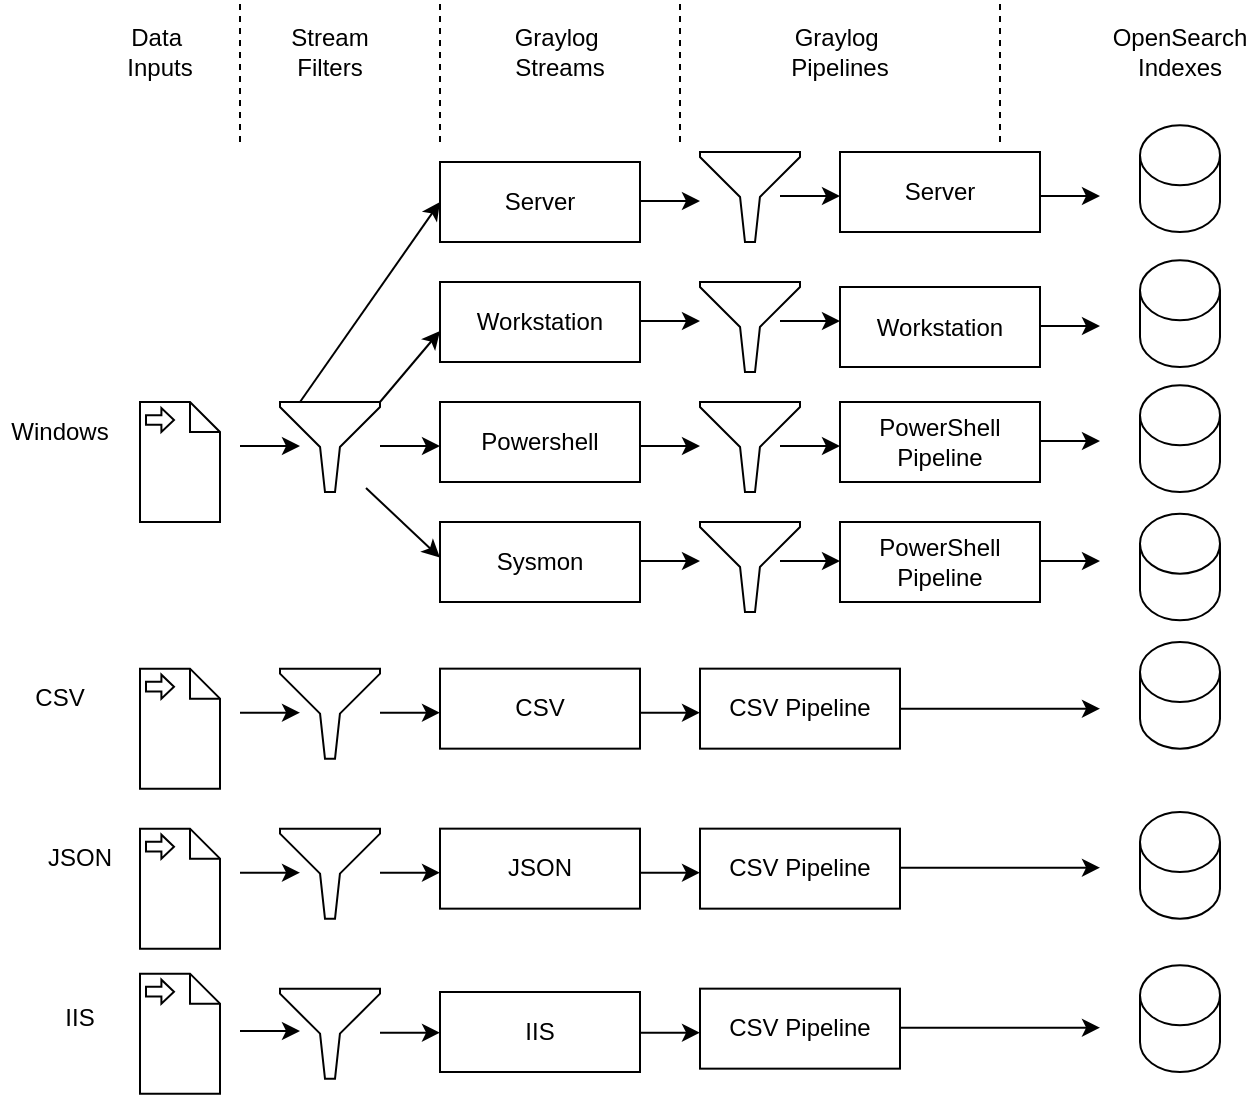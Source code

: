 <mxfile version="24.4.13" type="device">
  <diagram name="Page-1" id="p6KRbC_HjFGBbyENMxyc">
    <mxGraphModel dx="1434" dy="780" grid="1" gridSize="10" guides="1" tooltips="1" connect="1" arrows="1" fold="1" page="1" pageScale="1" pageWidth="827" pageHeight="1169" math="0" shadow="0">
      <root>
        <mxCell id="0" />
        <mxCell id="1" parent="0" />
        <mxCell id="Ccg2hkv3WtTaM1A1_1Fw-1" value="" style="shape=mxgraph.bpmn.data;labelPosition=center;verticalLabelPosition=bottom;align=center;verticalAlign=top;size=15;html=1;bpmnTransferType=input;" parent="1" vertex="1">
          <mxGeometry x="190" y="280" width="40" height="60" as="geometry" />
        </mxCell>
        <mxCell id="Ccg2hkv3WtTaM1A1_1Fw-2" value="Windows" style="text;html=1;align=center;verticalAlign=middle;whiteSpace=wrap;rounded=0;" parent="1" vertex="1">
          <mxGeometry x="120" y="280" width="60" height="30" as="geometry" />
        </mxCell>
        <mxCell id="Ccg2hkv3WtTaM1A1_1Fw-3" value="" style="shape=mxgraph.bpmn.data;labelPosition=center;verticalLabelPosition=bottom;align=center;verticalAlign=top;size=15;html=1;bpmnTransferType=input;" parent="1" vertex="1">
          <mxGeometry x="190" y="413.33" width="40" height="60" as="geometry" />
        </mxCell>
        <mxCell id="Ccg2hkv3WtTaM1A1_1Fw-4" value="" style="shape=mxgraph.bpmn.data;labelPosition=center;verticalLabelPosition=bottom;align=center;verticalAlign=top;size=15;html=1;bpmnTransferType=input;" parent="1" vertex="1">
          <mxGeometry x="190" y="493.33" width="40" height="60" as="geometry" />
        </mxCell>
        <mxCell id="Ccg2hkv3WtTaM1A1_1Fw-5" value="" style="shape=mxgraph.bpmn.data;labelPosition=center;verticalLabelPosition=bottom;align=center;verticalAlign=top;size=15;html=1;bpmnTransferType=input;" parent="1" vertex="1">
          <mxGeometry x="190" y="565.83" width="40" height="60" as="geometry" />
        </mxCell>
        <mxCell id="Ccg2hkv3WtTaM1A1_1Fw-6" value="CSV" style="text;html=1;align=center;verticalAlign=middle;whiteSpace=wrap;rounded=0;" parent="1" vertex="1">
          <mxGeometry x="120" y="413.33" width="60" height="30" as="geometry" />
        </mxCell>
        <mxCell id="Ccg2hkv3WtTaM1A1_1Fw-7" value="JSON" style="text;html=1;align=center;verticalAlign=middle;whiteSpace=wrap;rounded=0;" parent="1" vertex="1">
          <mxGeometry x="130" y="493.33" width="60" height="30" as="geometry" />
        </mxCell>
        <mxCell id="Ccg2hkv3WtTaM1A1_1Fw-8" value="IIS" style="text;html=1;align=center;verticalAlign=middle;whiteSpace=wrap;rounded=0;" parent="1" vertex="1">
          <mxGeometry x="130" y="573.33" width="60" height="30" as="geometry" />
        </mxCell>
        <mxCell id="Ccg2hkv3WtTaM1A1_1Fw-9" value="Data&amp;nbsp;&lt;div&gt;Inputs&lt;/div&gt;" style="text;html=1;align=center;verticalAlign=middle;whiteSpace=wrap;rounded=0;" parent="1" vertex="1">
          <mxGeometry x="170" y="90" width="60" height="30" as="geometry" />
        </mxCell>
        <mxCell id="Ccg2hkv3WtTaM1A1_1Fw-11" value="" style="shape=cylinder3;whiteSpace=wrap;html=1;boundedLbl=1;backgroundOutline=1;size=15;" parent="1" vertex="1">
          <mxGeometry x="690" y="400.0" width="40" height="53.33" as="geometry" />
        </mxCell>
        <mxCell id="Ccg2hkv3WtTaM1A1_1Fw-12" value="OpenSearch Indexes" style="text;html=1;align=center;verticalAlign=middle;whiteSpace=wrap;rounded=0;" parent="1" vertex="1">
          <mxGeometry x="680" y="90" width="60" height="30" as="geometry" />
        </mxCell>
        <mxCell id="Ccg2hkv3WtTaM1A1_1Fw-13" value="" style="sketch=0;aspect=fixed;pointerEvents=1;shadow=0;dashed=0;html=1;strokeColor=default;labelPosition=center;verticalLabelPosition=bottom;verticalAlign=top;align=center;fillColor=none;shape=mxgraph.mscae.enterprise.filter" parent="1" vertex="1">
          <mxGeometry x="260" y="280" width="50" height="45" as="geometry" />
        </mxCell>
        <mxCell id="Ccg2hkv3WtTaM1A1_1Fw-17" value="Powershell" style="rounded=0;whiteSpace=wrap;html=1;" parent="1" vertex="1">
          <mxGeometry x="340" y="280" width="100" height="40" as="geometry" />
        </mxCell>
        <mxCell id="Ccg2hkv3WtTaM1A1_1Fw-18" value="" style="sketch=0;aspect=fixed;pointerEvents=1;shadow=0;dashed=0;html=1;strokeColor=default;labelPosition=center;verticalLabelPosition=bottom;verticalAlign=top;align=center;fillColor=none;shape=mxgraph.mscae.enterprise.filter" parent="1" vertex="1">
          <mxGeometry x="260" y="493.33" width="50" height="45" as="geometry" />
        </mxCell>
        <mxCell id="Ccg2hkv3WtTaM1A1_1Fw-19" value="" style="sketch=0;aspect=fixed;pointerEvents=1;shadow=0;dashed=0;html=1;strokeColor=default;labelPosition=center;verticalLabelPosition=bottom;verticalAlign=top;align=center;fillColor=none;shape=mxgraph.mscae.enterprise.filter" parent="1" vertex="1">
          <mxGeometry x="260" y="413.33" width="50" height="45" as="geometry" />
        </mxCell>
        <mxCell id="Ccg2hkv3WtTaM1A1_1Fw-20" value="" style="sketch=0;aspect=fixed;pointerEvents=1;shadow=0;dashed=0;html=1;strokeColor=default;labelPosition=center;verticalLabelPosition=bottom;verticalAlign=top;align=center;fillColor=none;shape=mxgraph.mscae.enterprise.filter" parent="1" vertex="1">
          <mxGeometry x="260" y="573.33" width="50" height="45" as="geometry" />
        </mxCell>
        <mxCell id="Ccg2hkv3WtTaM1A1_1Fw-22" value="Server" style="rounded=0;whiteSpace=wrap;html=1;" parent="1" vertex="1">
          <mxGeometry x="340" y="160" width="100" height="40" as="geometry" />
        </mxCell>
        <mxCell id="Ccg2hkv3WtTaM1A1_1Fw-23" value="Workstation" style="rounded=0;whiteSpace=wrap;html=1;" parent="1" vertex="1">
          <mxGeometry x="340" y="220" width="100" height="40" as="geometry" />
        </mxCell>
        <mxCell id="Ccg2hkv3WtTaM1A1_1Fw-25" value="CSV" style="rounded=0;whiteSpace=wrap;html=1;" parent="1" vertex="1">
          <mxGeometry x="340" y="413.33" width="100" height="40" as="geometry" />
        </mxCell>
        <mxCell id="Ccg2hkv3WtTaM1A1_1Fw-26" value="JSON" style="rounded=0;whiteSpace=wrap;html=1;" parent="1" vertex="1">
          <mxGeometry x="340" y="493.33" width="100" height="40" as="geometry" />
        </mxCell>
        <mxCell id="Ccg2hkv3WtTaM1A1_1Fw-27" value="IIS" style="rounded=0;whiteSpace=wrap;html=1;" parent="1" vertex="1">
          <mxGeometry x="340" y="575" width="100" height="40" as="geometry" />
        </mxCell>
        <mxCell id="Ccg2hkv3WtTaM1A1_1Fw-28" value="" style="endArrow=classic;html=1;rounded=0;" parent="1" edge="1">
          <mxGeometry width="50" height="50" relative="1" as="geometry">
            <mxPoint x="240" y="302" as="sourcePoint" />
            <mxPoint x="270" y="302" as="targetPoint" />
          </mxGeometry>
        </mxCell>
        <mxCell id="Ccg2hkv3WtTaM1A1_1Fw-29" value="" style="endArrow=classic;html=1;rounded=0;" parent="1" edge="1">
          <mxGeometry width="50" height="50" relative="1" as="geometry">
            <mxPoint x="240" y="435.33" as="sourcePoint" />
            <mxPoint x="270" y="435.33" as="targetPoint" />
          </mxGeometry>
        </mxCell>
        <mxCell id="Ccg2hkv3WtTaM1A1_1Fw-30" value="" style="endArrow=classic;html=1;rounded=0;" parent="1" edge="1">
          <mxGeometry width="50" height="50" relative="1" as="geometry">
            <mxPoint x="240" y="515.33" as="sourcePoint" />
            <mxPoint x="270" y="515.33" as="targetPoint" />
          </mxGeometry>
        </mxCell>
        <mxCell id="Ccg2hkv3WtTaM1A1_1Fw-31" value="" style="endArrow=classic;html=1;rounded=0;" parent="1" edge="1">
          <mxGeometry width="50" height="50" relative="1" as="geometry">
            <mxPoint x="240" y="594.5" as="sourcePoint" />
            <mxPoint x="270" y="594.5" as="targetPoint" />
          </mxGeometry>
        </mxCell>
        <mxCell id="Ccg2hkv3WtTaM1A1_1Fw-32" value="" style="endArrow=classic;html=1;rounded=0;" parent="1" edge="1">
          <mxGeometry width="50" height="50" relative="1" as="geometry">
            <mxPoint x="310" y="302" as="sourcePoint" />
            <mxPoint x="340" y="302" as="targetPoint" />
          </mxGeometry>
        </mxCell>
        <mxCell id="Ccg2hkv3WtTaM1A1_1Fw-33" value="" style="endArrow=classic;html=1;rounded=0;" parent="1" edge="1">
          <mxGeometry width="50" height="50" relative="1" as="geometry">
            <mxPoint x="310" y="435.33" as="sourcePoint" />
            <mxPoint x="340" y="435.33" as="targetPoint" />
          </mxGeometry>
        </mxCell>
        <mxCell id="Ccg2hkv3WtTaM1A1_1Fw-34" value="" style="endArrow=classic;html=1;rounded=0;" parent="1" edge="1">
          <mxGeometry width="50" height="50" relative="1" as="geometry">
            <mxPoint x="310" y="515.33" as="sourcePoint" />
            <mxPoint x="340" y="515.33" as="targetPoint" />
          </mxGeometry>
        </mxCell>
        <mxCell id="Ccg2hkv3WtTaM1A1_1Fw-35" value="" style="endArrow=classic;html=1;rounded=0;" parent="1" edge="1">
          <mxGeometry width="50" height="50" relative="1" as="geometry">
            <mxPoint x="310" y="595.33" as="sourcePoint" />
            <mxPoint x="340" y="595.33" as="targetPoint" />
          </mxGeometry>
        </mxCell>
        <mxCell id="Ccg2hkv3WtTaM1A1_1Fw-36" value="" style="endArrow=classic;html=1;rounded=0;entryX=0;entryY=0.5;entryDx=0;entryDy=0;" parent="1" target="Ccg2hkv3WtTaM1A1_1Fw-22" edge="1">
          <mxGeometry width="50" height="50" relative="1" as="geometry">
            <mxPoint x="270" y="280" as="sourcePoint" />
            <mxPoint x="320" y="189.5" as="targetPoint" />
          </mxGeometry>
        </mxCell>
        <mxCell id="Ccg2hkv3WtTaM1A1_1Fw-37" value="" style="endArrow=classic;html=1;rounded=0;exitX=1;exitY=0;exitDx=0;exitDy=0;exitPerimeter=0;" parent="1" source="Ccg2hkv3WtTaM1A1_1Fw-13" edge="1">
          <mxGeometry width="50" height="50" relative="1" as="geometry">
            <mxPoint x="310" y="244.5" as="sourcePoint" />
            <mxPoint x="340" y="244.5" as="targetPoint" />
          </mxGeometry>
        </mxCell>
        <mxCell id="Ccg2hkv3WtTaM1A1_1Fw-38" value="" style="endArrow=classic;html=1;rounded=0;" parent="1" edge="1">
          <mxGeometry width="50" height="50" relative="1" as="geometry">
            <mxPoint x="440" y="435.33" as="sourcePoint" />
            <mxPoint x="470" y="435.33" as="targetPoint" />
          </mxGeometry>
        </mxCell>
        <mxCell id="Ccg2hkv3WtTaM1A1_1Fw-39" value="" style="endArrow=classic;html=1;rounded=0;" parent="1" edge="1">
          <mxGeometry width="50" height="50" relative="1" as="geometry">
            <mxPoint x="440" y="515.33" as="sourcePoint" />
            <mxPoint x="470" y="515.33" as="targetPoint" />
          </mxGeometry>
        </mxCell>
        <mxCell id="Ccg2hkv3WtTaM1A1_1Fw-40" value="" style="endArrow=classic;html=1;rounded=0;" parent="1" edge="1">
          <mxGeometry width="50" height="50" relative="1" as="geometry">
            <mxPoint x="440" y="595.33" as="sourcePoint" />
            <mxPoint x="470" y="595.33" as="targetPoint" />
          </mxGeometry>
        </mxCell>
        <mxCell id="Ccg2hkv3WtTaM1A1_1Fw-41" value="" style="endArrow=classic;html=1;rounded=0;" parent="1" edge="1">
          <mxGeometry width="50" height="50" relative="1" as="geometry">
            <mxPoint x="440" y="302" as="sourcePoint" />
            <mxPoint x="470" y="302" as="targetPoint" />
          </mxGeometry>
        </mxCell>
        <mxCell id="Ccg2hkv3WtTaM1A1_1Fw-42" value="" style="endArrow=classic;html=1;rounded=0;" parent="1" edge="1">
          <mxGeometry width="50" height="50" relative="1" as="geometry">
            <mxPoint x="440" y="239.5" as="sourcePoint" />
            <mxPoint x="470" y="239.5" as="targetPoint" />
          </mxGeometry>
        </mxCell>
        <mxCell id="Ccg2hkv3WtTaM1A1_1Fw-43" value="" style="endArrow=classic;html=1;rounded=0;" parent="1" edge="1">
          <mxGeometry width="50" height="50" relative="1" as="geometry">
            <mxPoint x="440" y="179.5" as="sourcePoint" />
            <mxPoint x="470" y="179.5" as="targetPoint" />
          </mxGeometry>
        </mxCell>
        <mxCell id="Ccg2hkv3WtTaM1A1_1Fw-45" value="Stream Filters" style="text;html=1;align=center;verticalAlign=middle;whiteSpace=wrap;rounded=0;" parent="1" vertex="1">
          <mxGeometry x="255" y="90" width="60" height="30" as="geometry" />
        </mxCell>
        <mxCell id="Ccg2hkv3WtTaM1A1_1Fw-46" value="Graylog&amp;nbsp;&lt;div&gt;Streams&lt;/div&gt;" style="text;html=1;align=center;verticalAlign=middle;whiteSpace=wrap;rounded=0;" parent="1" vertex="1">
          <mxGeometry x="370" y="90" width="60" height="30" as="geometry" />
        </mxCell>
        <mxCell id="Ccg2hkv3WtTaM1A1_1Fw-47" value="CSV Pipeline" style="rounded=0;whiteSpace=wrap;html=1;" parent="1" vertex="1">
          <mxGeometry x="470" y="493.33" width="100" height="40" as="geometry" />
        </mxCell>
        <mxCell id="Ccg2hkv3WtTaM1A1_1Fw-48" value="CSV Pipeline" style="rounded=0;whiteSpace=wrap;html=1;" parent="1" vertex="1">
          <mxGeometry x="470" y="413.33" width="100" height="40" as="geometry" />
        </mxCell>
        <mxCell id="Ccg2hkv3WtTaM1A1_1Fw-49" value="PowerShell Pipeline" style="rounded=0;whiteSpace=wrap;html=1;" parent="1" vertex="1">
          <mxGeometry x="540" y="280" width="100" height="40" as="geometry" />
        </mxCell>
        <mxCell id="Ccg2hkv3WtTaM1A1_1Fw-50" value="Workstation" style="rounded=0;whiteSpace=wrap;html=1;" parent="1" vertex="1">
          <mxGeometry x="540" y="222.5" width="100" height="40" as="geometry" />
        </mxCell>
        <mxCell id="Ccg2hkv3WtTaM1A1_1Fw-51" value="Server" style="rounded=0;whiteSpace=wrap;html=1;" parent="1" vertex="1">
          <mxGeometry x="540" y="155" width="100" height="40" as="geometry" />
        </mxCell>
        <mxCell id="Ccg2hkv3WtTaM1A1_1Fw-52" value="Graylog&amp;nbsp;&lt;div&gt;Pipelines&lt;/div&gt;" style="text;html=1;align=center;verticalAlign=middle;whiteSpace=wrap;rounded=0;" parent="1" vertex="1">
          <mxGeometry x="510" y="90" width="60" height="30" as="geometry" />
        </mxCell>
        <mxCell id="Ccg2hkv3WtTaM1A1_1Fw-53" value="" style="sketch=0;aspect=fixed;pointerEvents=1;shadow=0;dashed=0;html=1;strokeColor=default;labelPosition=center;verticalLabelPosition=bottom;verticalAlign=top;align=center;fillColor=none;shape=mxgraph.mscae.enterprise.filter" parent="1" vertex="1">
          <mxGeometry x="470" y="155" width="50" height="45" as="geometry" />
        </mxCell>
        <mxCell id="Ccg2hkv3WtTaM1A1_1Fw-55" value="" style="sketch=0;aspect=fixed;pointerEvents=1;shadow=0;dashed=0;html=1;strokeColor=default;labelPosition=center;verticalLabelPosition=bottom;verticalAlign=top;align=center;fillColor=none;shape=mxgraph.mscae.enterprise.filter" parent="1" vertex="1">
          <mxGeometry x="470" y="220" width="50" height="45" as="geometry" />
        </mxCell>
        <mxCell id="Ccg2hkv3WtTaM1A1_1Fw-56" value="" style="sketch=0;aspect=fixed;pointerEvents=1;shadow=0;dashed=0;html=1;strokeColor=default;labelPosition=center;verticalLabelPosition=bottom;verticalAlign=top;align=center;fillColor=none;shape=mxgraph.mscae.enterprise.filter" parent="1" vertex="1">
          <mxGeometry x="470" y="280" width="50" height="45" as="geometry" />
        </mxCell>
        <mxCell id="Ccg2hkv3WtTaM1A1_1Fw-57" value="" style="endArrow=classic;html=1;rounded=0;" parent="1" edge="1">
          <mxGeometry width="50" height="50" relative="1" as="geometry">
            <mxPoint x="510" y="177" as="sourcePoint" />
            <mxPoint x="540" y="177" as="targetPoint" />
          </mxGeometry>
        </mxCell>
        <mxCell id="Ccg2hkv3WtTaM1A1_1Fw-58" value="" style="endArrow=classic;html=1;rounded=0;" parent="1" edge="1">
          <mxGeometry width="50" height="50" relative="1" as="geometry">
            <mxPoint x="510" y="239.5" as="sourcePoint" />
            <mxPoint x="540" y="239.5" as="targetPoint" />
          </mxGeometry>
        </mxCell>
        <mxCell id="Ccg2hkv3WtTaM1A1_1Fw-59" value="" style="endArrow=classic;html=1;rounded=0;" parent="1" edge="1">
          <mxGeometry width="50" height="50" relative="1" as="geometry">
            <mxPoint x="510" y="302" as="sourcePoint" />
            <mxPoint x="540" y="302" as="targetPoint" />
          </mxGeometry>
        </mxCell>
        <mxCell id="Ccg2hkv3WtTaM1A1_1Fw-60" value="" style="shape=cylinder3;whiteSpace=wrap;html=1;boundedLbl=1;backgroundOutline=1;size=15;" parent="1" vertex="1">
          <mxGeometry x="690" y="141.67" width="40" height="53.33" as="geometry" />
        </mxCell>
        <mxCell id="Ccg2hkv3WtTaM1A1_1Fw-61" value="" style="shape=cylinder3;whiteSpace=wrap;html=1;boundedLbl=1;backgroundOutline=1;size=15;" parent="1" vertex="1">
          <mxGeometry x="690" y="209.17" width="40" height="53.33" as="geometry" />
        </mxCell>
        <mxCell id="Ccg2hkv3WtTaM1A1_1Fw-62" value="" style="shape=cylinder3;whiteSpace=wrap;html=1;boundedLbl=1;backgroundOutline=1;size=15;" parent="1" vertex="1">
          <mxGeometry x="690" y="271.67" width="40" height="53.33" as="geometry" />
        </mxCell>
        <mxCell id="Ccg2hkv3WtTaM1A1_1Fw-63" value="" style="shape=cylinder3;whiteSpace=wrap;html=1;boundedLbl=1;backgroundOutline=1;size=15;" parent="1" vertex="1">
          <mxGeometry x="690" y="485" width="40" height="53.33" as="geometry" />
        </mxCell>
        <mxCell id="Ccg2hkv3WtTaM1A1_1Fw-64" value="" style="shape=cylinder3;whiteSpace=wrap;html=1;boundedLbl=1;backgroundOutline=1;size=15;" parent="1" vertex="1">
          <mxGeometry x="690" y="561.66" width="40" height="53.33" as="geometry" />
        </mxCell>
        <mxCell id="Ccg2hkv3WtTaM1A1_1Fw-65" value="CSV Pipeline" style="rounded=0;whiteSpace=wrap;html=1;" parent="1" vertex="1">
          <mxGeometry x="470" y="573.33" width="100" height="40" as="geometry" />
        </mxCell>
        <mxCell id="Ccg2hkv3WtTaM1A1_1Fw-66" value="" style="endArrow=classic;html=1;rounded=0;" parent="1" edge="1">
          <mxGeometry width="50" height="50" relative="1" as="geometry">
            <mxPoint x="640" y="177" as="sourcePoint" />
            <mxPoint x="670" y="177" as="targetPoint" />
          </mxGeometry>
        </mxCell>
        <mxCell id="Ccg2hkv3WtTaM1A1_1Fw-67" value="" style="endArrow=classic;html=1;rounded=0;" parent="1" edge="1">
          <mxGeometry width="50" height="50" relative="1" as="geometry">
            <mxPoint x="640" y="242" as="sourcePoint" />
            <mxPoint x="670" y="242" as="targetPoint" />
          </mxGeometry>
        </mxCell>
        <mxCell id="Ccg2hkv3WtTaM1A1_1Fw-68" value="" style="endArrow=classic;html=1;rounded=0;" parent="1" edge="1">
          <mxGeometry width="50" height="50" relative="1" as="geometry">
            <mxPoint x="640" y="299.5" as="sourcePoint" />
            <mxPoint x="670" y="299.5" as="targetPoint" />
          </mxGeometry>
        </mxCell>
        <mxCell id="Ccg2hkv3WtTaM1A1_1Fw-69" value="" style="endArrow=classic;html=1;rounded=0;exitX=1;exitY=0.5;exitDx=0;exitDy=0;" parent="1" source="Ccg2hkv3WtTaM1A1_1Fw-48" edge="1">
          <mxGeometry width="50" height="50" relative="1" as="geometry">
            <mxPoint x="610" y="363.33" as="sourcePoint" />
            <mxPoint x="670" y="433.33" as="targetPoint" />
          </mxGeometry>
        </mxCell>
        <mxCell id="Ccg2hkv3WtTaM1A1_1Fw-70" value="" style="endArrow=classic;html=1;rounded=0;exitX=1;exitY=0.5;exitDx=0;exitDy=0;" parent="1" edge="1">
          <mxGeometry width="50" height="50" relative="1" as="geometry">
            <mxPoint x="570" y="512.83" as="sourcePoint" />
            <mxPoint x="670" y="512.83" as="targetPoint" />
          </mxGeometry>
        </mxCell>
        <mxCell id="Ccg2hkv3WtTaM1A1_1Fw-71" value="" style="endArrow=classic;html=1;rounded=0;exitX=1;exitY=0.5;exitDx=0;exitDy=0;" parent="1" edge="1">
          <mxGeometry width="50" height="50" relative="1" as="geometry">
            <mxPoint x="570" y="592.83" as="sourcePoint" />
            <mxPoint x="670" y="592.83" as="targetPoint" />
          </mxGeometry>
        </mxCell>
        <mxCell id="Ccg2hkv3WtTaM1A1_1Fw-72" value="" style="endArrow=none;dashed=1;html=1;rounded=0;" parent="1" edge="1">
          <mxGeometry width="50" height="50" relative="1" as="geometry">
            <mxPoint x="240" y="150" as="sourcePoint" />
            <mxPoint x="240" y="80" as="targetPoint" />
          </mxGeometry>
        </mxCell>
        <mxCell id="Ccg2hkv3WtTaM1A1_1Fw-73" value="" style="endArrow=none;dashed=1;html=1;rounded=0;" parent="1" edge="1">
          <mxGeometry width="50" height="50" relative="1" as="geometry">
            <mxPoint x="340" y="150" as="sourcePoint" />
            <mxPoint x="340" y="80" as="targetPoint" />
          </mxGeometry>
        </mxCell>
        <mxCell id="Ccg2hkv3WtTaM1A1_1Fw-74" value="" style="endArrow=none;dashed=1;html=1;rounded=0;" parent="1" edge="1">
          <mxGeometry width="50" height="50" relative="1" as="geometry">
            <mxPoint x="460" y="150" as="sourcePoint" />
            <mxPoint x="460" y="80" as="targetPoint" />
          </mxGeometry>
        </mxCell>
        <mxCell id="Ccg2hkv3WtTaM1A1_1Fw-75" value="" style="endArrow=none;dashed=1;html=1;rounded=0;" parent="1" edge="1">
          <mxGeometry width="50" height="50" relative="1" as="geometry">
            <mxPoint x="620" y="150" as="sourcePoint" />
            <mxPoint x="620" y="80" as="targetPoint" />
          </mxGeometry>
        </mxCell>
        <mxCell id="Ccg2hkv3WtTaM1A1_1Fw-76" value="Sysmon" style="rounded=0;whiteSpace=wrap;html=1;" parent="1" vertex="1">
          <mxGeometry x="340" y="340" width="100" height="40" as="geometry" />
        </mxCell>
        <mxCell id="Ccg2hkv3WtTaM1A1_1Fw-77" value="" style="endArrow=classic;html=1;rounded=0;" parent="1" edge="1">
          <mxGeometry width="50" height="50" relative="1" as="geometry">
            <mxPoint x="640" y="359.5" as="sourcePoint" />
            <mxPoint x="670" y="359.5" as="targetPoint" />
          </mxGeometry>
        </mxCell>
        <mxCell id="Ccg2hkv3WtTaM1A1_1Fw-78" value="" style="endArrow=classic;html=1;rounded=0;" parent="1" edge="1">
          <mxGeometry width="50" height="50" relative="1" as="geometry">
            <mxPoint x="510" y="359.5" as="sourcePoint" />
            <mxPoint x="540" y="359.5" as="targetPoint" />
          </mxGeometry>
        </mxCell>
        <mxCell id="Ccg2hkv3WtTaM1A1_1Fw-79" value="" style="endArrow=classic;html=1;rounded=0;" parent="1" edge="1">
          <mxGeometry width="50" height="50" relative="1" as="geometry">
            <mxPoint x="440" y="359.5" as="sourcePoint" />
            <mxPoint x="470" y="359.5" as="targetPoint" />
          </mxGeometry>
        </mxCell>
        <mxCell id="Ccg2hkv3WtTaM1A1_1Fw-80" value="" style="sketch=0;aspect=fixed;pointerEvents=1;shadow=0;dashed=0;html=1;strokeColor=default;labelPosition=center;verticalLabelPosition=bottom;verticalAlign=top;align=center;fillColor=none;shape=mxgraph.mscae.enterprise.filter" parent="1" vertex="1">
          <mxGeometry x="470" y="340" width="50" height="45" as="geometry" />
        </mxCell>
        <mxCell id="Ccg2hkv3WtTaM1A1_1Fw-81" value="PowerShell Pipeline" style="rounded=0;whiteSpace=wrap;html=1;" parent="1" vertex="1">
          <mxGeometry x="540" y="340" width="100" height="40" as="geometry" />
        </mxCell>
        <mxCell id="Ccg2hkv3WtTaM1A1_1Fw-82" value="" style="shape=cylinder3;whiteSpace=wrap;html=1;boundedLbl=1;backgroundOutline=1;size=15;" parent="1" vertex="1">
          <mxGeometry x="690" y="335.84" width="40" height="53.33" as="geometry" />
        </mxCell>
        <mxCell id="Ccg2hkv3WtTaM1A1_1Fw-84" value="" style="endArrow=classic;html=1;rounded=0;exitX=0.86;exitY=0.956;exitDx=0;exitDy=0;exitPerimeter=0;" parent="1" source="Ccg2hkv3WtTaM1A1_1Fw-13" edge="1">
          <mxGeometry width="50" height="50" relative="1" as="geometry">
            <mxPoint x="310" y="393.33" as="sourcePoint" />
            <mxPoint x="340" y="357.83" as="targetPoint" />
          </mxGeometry>
        </mxCell>
      </root>
    </mxGraphModel>
  </diagram>
</mxfile>
